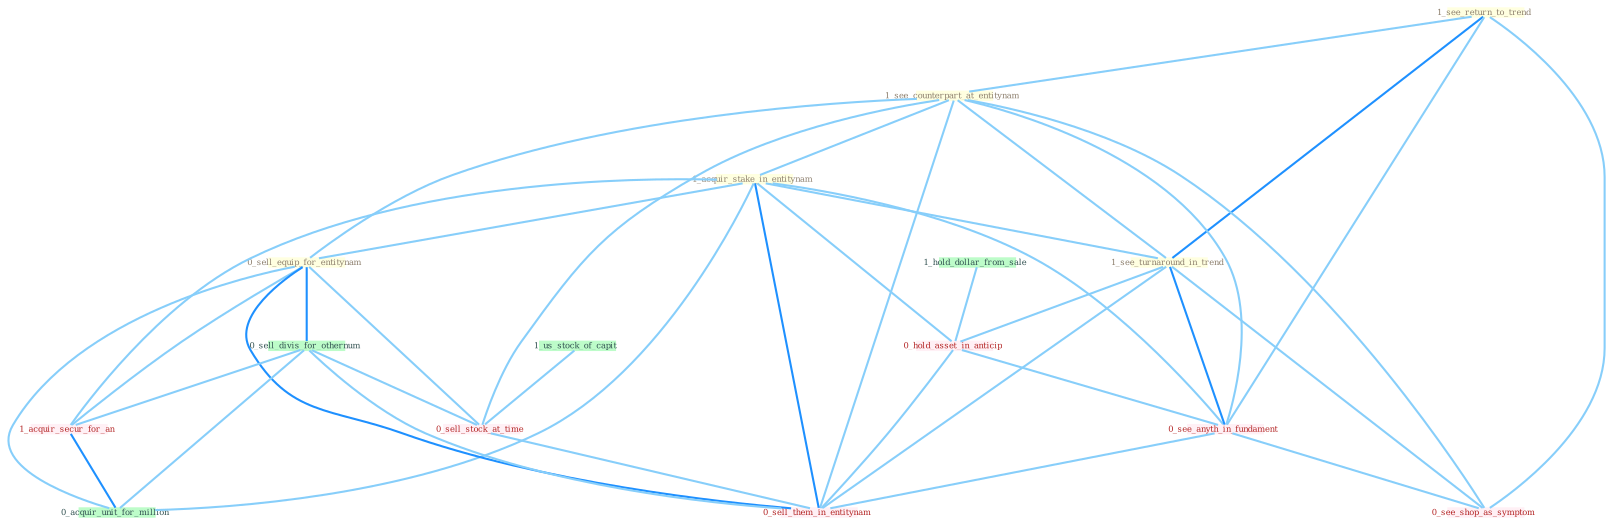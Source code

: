 Graph G{ 
    node
    [shape=polygon,style=filled,width=.5,height=.06,color="#BDFCC9",fixedsize=true,fontsize=4,
    fontcolor="#2f4f4f"];
    {node
    [color="#ffffe0", fontcolor="#8b7d6b"] "1_see_return_to_trend " "1_see_counterpart_at_entitynam " "1_acquir_stake_in_entitynam " "0_sell_equip_for_entitynam " "1_see_turnaround_in_trend "}
{node [color="#fff0f5", fontcolor="#b22222"] "1_acquir_secur_for_an " "0_hold_asset_in_anticip " "0_sell_stock_at_time " "0_see_anyth_in_fundament " "0_see_shop_as_symptom " "0_sell_them_in_entitynam "}
edge [color="#B0E2FF"];

	"1_see_return_to_trend " -- "1_see_counterpart_at_entitynam " [w="1", color="#87cefa" ];
	"1_see_return_to_trend " -- "1_see_turnaround_in_trend " [w="2", color="#1e90ff" , len=0.8];
	"1_see_return_to_trend " -- "0_see_anyth_in_fundament " [w="1", color="#87cefa" ];
	"1_see_return_to_trend " -- "0_see_shop_as_symptom " [w="1", color="#87cefa" ];
	"1_see_counterpart_at_entitynam " -- "1_acquir_stake_in_entitynam " [w="1", color="#87cefa" ];
	"1_see_counterpart_at_entitynam " -- "0_sell_equip_for_entitynam " [w="1", color="#87cefa" ];
	"1_see_counterpart_at_entitynam " -- "1_see_turnaround_in_trend " [w="1", color="#87cefa" ];
	"1_see_counterpart_at_entitynam " -- "0_sell_stock_at_time " [w="1", color="#87cefa" ];
	"1_see_counterpart_at_entitynam " -- "0_see_anyth_in_fundament " [w="1", color="#87cefa" ];
	"1_see_counterpart_at_entitynam " -- "0_see_shop_as_symptom " [w="1", color="#87cefa" ];
	"1_see_counterpart_at_entitynam " -- "0_sell_them_in_entitynam " [w="1", color="#87cefa" ];
	"1_acquir_stake_in_entitynam " -- "0_sell_equip_for_entitynam " [w="1", color="#87cefa" ];
	"1_acquir_stake_in_entitynam " -- "1_see_turnaround_in_trend " [w="1", color="#87cefa" ];
	"1_acquir_stake_in_entitynam " -- "1_acquir_secur_for_an " [w="1", color="#87cefa" ];
	"1_acquir_stake_in_entitynam " -- "0_hold_asset_in_anticip " [w="1", color="#87cefa" ];
	"1_acquir_stake_in_entitynam " -- "0_see_anyth_in_fundament " [w="1", color="#87cefa" ];
	"1_acquir_stake_in_entitynam " -- "0_acquir_unit_for_million " [w="1", color="#87cefa" ];
	"1_acquir_stake_in_entitynam " -- "0_sell_them_in_entitynam " [w="2", color="#1e90ff" , len=0.8];
	"0_sell_equip_for_entitynam " -- "0_sell_divis_for_othernum " [w="2", color="#1e90ff" , len=0.8];
	"0_sell_equip_for_entitynam " -- "1_acquir_secur_for_an " [w="1", color="#87cefa" ];
	"0_sell_equip_for_entitynam " -- "0_sell_stock_at_time " [w="1", color="#87cefa" ];
	"0_sell_equip_for_entitynam " -- "0_acquir_unit_for_million " [w="1", color="#87cefa" ];
	"0_sell_equip_for_entitynam " -- "0_sell_them_in_entitynam " [w="2", color="#1e90ff" , len=0.8];
	"1_see_turnaround_in_trend " -- "0_hold_asset_in_anticip " [w="1", color="#87cefa" ];
	"1_see_turnaround_in_trend " -- "0_see_anyth_in_fundament " [w="2", color="#1e90ff" , len=0.8];
	"1_see_turnaround_in_trend " -- "0_see_shop_as_symptom " [w="1", color="#87cefa" ];
	"1_see_turnaround_in_trend " -- "0_sell_them_in_entitynam " [w="1", color="#87cefa" ];
	"0_sell_divis_for_othernum " -- "1_acquir_secur_for_an " [w="1", color="#87cefa" ];
	"0_sell_divis_for_othernum " -- "0_sell_stock_at_time " [w="1", color="#87cefa" ];
	"0_sell_divis_for_othernum " -- "0_acquir_unit_for_million " [w="1", color="#87cefa" ];
	"0_sell_divis_for_othernum " -- "0_sell_them_in_entitynam " [w="1", color="#87cefa" ];
	"1_acquir_secur_for_an " -- "0_acquir_unit_for_million " [w="2", color="#1e90ff" , len=0.8];
	"1_us_stock_of_capit " -- "0_sell_stock_at_time " [w="1", color="#87cefa" ];
	"1_hold_dollar_from_sale " -- "0_hold_asset_in_anticip " [w="1", color="#87cefa" ];
	"0_hold_asset_in_anticip " -- "0_see_anyth_in_fundament " [w="1", color="#87cefa" ];
	"0_hold_asset_in_anticip " -- "0_sell_them_in_entitynam " [w="1", color="#87cefa" ];
	"0_sell_stock_at_time " -- "0_sell_them_in_entitynam " [w="1", color="#87cefa" ];
	"0_see_anyth_in_fundament " -- "0_see_shop_as_symptom " [w="1", color="#87cefa" ];
	"0_see_anyth_in_fundament " -- "0_sell_them_in_entitynam " [w="1", color="#87cefa" ];
}